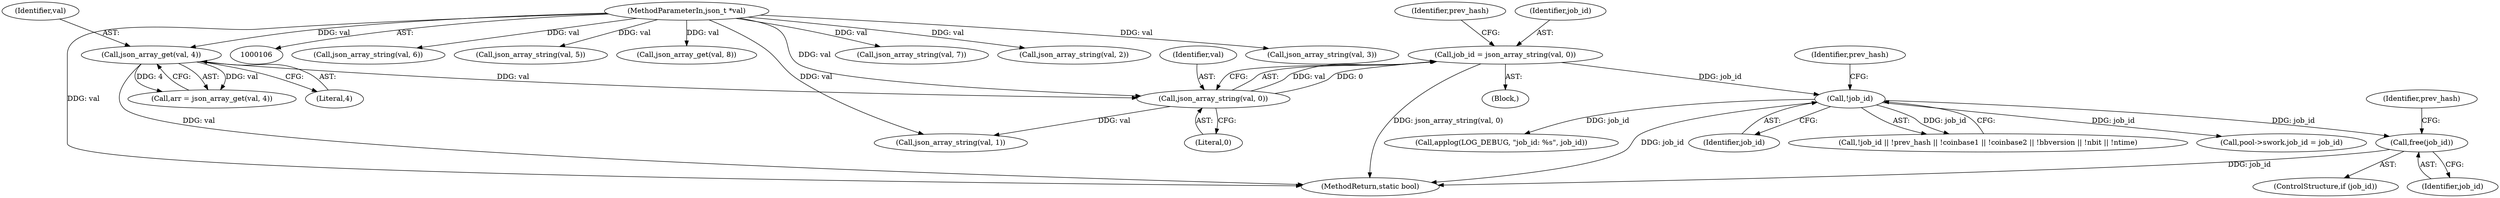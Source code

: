 digraph "0_sgminer_910c36089940e81fb85c65b8e63dcd2fac71470c@pointer" {
"1000213" [label="(Call,free(job_id))"];
"1000191" [label="(Call,!job_id)"];
"1000148" [label="(Call,job_id = json_array_string(val, 0))"];
"1000150" [label="(Call,json_array_string(val, 0))"];
"1000133" [label="(Call,json_array_get(val, 4))"];
"1000108" [label="(MethodParameterIn,json_t *val)"];
"1000154" [label="(Identifier,prev_hash)"];
"1000135" [label="(Literal,4)"];
"1000148" [label="(Call,job_id = json_array_string(val, 0))"];
"1000195" [label="(Identifier,prev_hash)"];
"1000190" [label="(Call,!job_id || !prev_hash || !coinbase1 || !coinbase2 || !bbversion || !nbit || !ntime)"];
"1000175" [label="(Call,json_array_string(val, 6))"];
"1000275" [label="(Call,pool->swork.job_id = job_id)"];
"1000149" [label="(Identifier,job_id)"];
"1000109" [label="(Block,)"];
"1000155" [label="(Call,json_array_string(val, 1))"];
"1000216" [label="(Identifier,prev_hash)"];
"1000211" [label="(ControlStructure,if (job_id))"];
"1000108" [label="(MethodParameterIn,json_t *val)"];
"1000170" [label="(Call,json_array_string(val, 5))"];
"1000152" [label="(Literal,0)"];
"1000192" [label="(Identifier,job_id)"];
"1000213" [label="(Call,free(job_id))"];
"1000180" [label="(Call,json_array_string(val, 7))"];
"1000697" [label="(Call,applog(LOG_DEBUG, \"job_id: %s\", job_id))"];
"1000151" [label="(Identifier,val)"];
"1000186" [label="(Call,json_array_get(val, 8))"];
"1000131" [label="(Call,arr = json_array_get(val, 4))"];
"1000150" [label="(Call,json_array_string(val, 0))"];
"1000160" [label="(Call,json_array_string(val, 2))"];
"1000165" [label="(Call,json_array_string(val, 3))"];
"1000133" [label="(Call,json_array_get(val, 4))"];
"1000759" [label="(MethodReturn,static bool)"];
"1000191" [label="(Call,!job_id)"];
"1000214" [label="(Identifier,job_id)"];
"1000134" [label="(Identifier,val)"];
"1000213" -> "1000211"  [label="AST: "];
"1000213" -> "1000214"  [label="CFG: "];
"1000214" -> "1000213"  [label="AST: "];
"1000216" -> "1000213"  [label="CFG: "];
"1000213" -> "1000759"  [label="DDG: job_id"];
"1000191" -> "1000213"  [label="DDG: job_id"];
"1000191" -> "1000190"  [label="AST: "];
"1000191" -> "1000192"  [label="CFG: "];
"1000192" -> "1000191"  [label="AST: "];
"1000195" -> "1000191"  [label="CFG: "];
"1000190" -> "1000191"  [label="CFG: "];
"1000191" -> "1000759"  [label="DDG: job_id"];
"1000191" -> "1000190"  [label="DDG: job_id"];
"1000148" -> "1000191"  [label="DDG: job_id"];
"1000191" -> "1000275"  [label="DDG: job_id"];
"1000191" -> "1000697"  [label="DDG: job_id"];
"1000148" -> "1000109"  [label="AST: "];
"1000148" -> "1000150"  [label="CFG: "];
"1000149" -> "1000148"  [label="AST: "];
"1000150" -> "1000148"  [label="AST: "];
"1000154" -> "1000148"  [label="CFG: "];
"1000148" -> "1000759"  [label="DDG: json_array_string(val, 0)"];
"1000150" -> "1000148"  [label="DDG: val"];
"1000150" -> "1000148"  [label="DDG: 0"];
"1000150" -> "1000152"  [label="CFG: "];
"1000151" -> "1000150"  [label="AST: "];
"1000152" -> "1000150"  [label="AST: "];
"1000133" -> "1000150"  [label="DDG: val"];
"1000108" -> "1000150"  [label="DDG: val"];
"1000150" -> "1000155"  [label="DDG: val"];
"1000133" -> "1000131"  [label="AST: "];
"1000133" -> "1000135"  [label="CFG: "];
"1000134" -> "1000133"  [label="AST: "];
"1000135" -> "1000133"  [label="AST: "];
"1000131" -> "1000133"  [label="CFG: "];
"1000133" -> "1000759"  [label="DDG: val"];
"1000133" -> "1000131"  [label="DDG: val"];
"1000133" -> "1000131"  [label="DDG: 4"];
"1000108" -> "1000133"  [label="DDG: val"];
"1000108" -> "1000106"  [label="AST: "];
"1000108" -> "1000759"  [label="DDG: val"];
"1000108" -> "1000155"  [label="DDG: val"];
"1000108" -> "1000160"  [label="DDG: val"];
"1000108" -> "1000165"  [label="DDG: val"];
"1000108" -> "1000170"  [label="DDG: val"];
"1000108" -> "1000175"  [label="DDG: val"];
"1000108" -> "1000180"  [label="DDG: val"];
"1000108" -> "1000186"  [label="DDG: val"];
}
